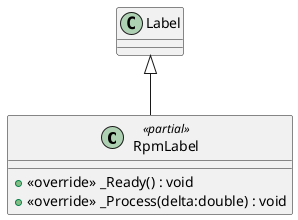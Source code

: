 @startuml
class RpmLabel <<partial>> {
    + <<override>> _Ready() : void
    + <<override>> _Process(delta:double) : void
}
Label <|-- RpmLabel
@enduml
